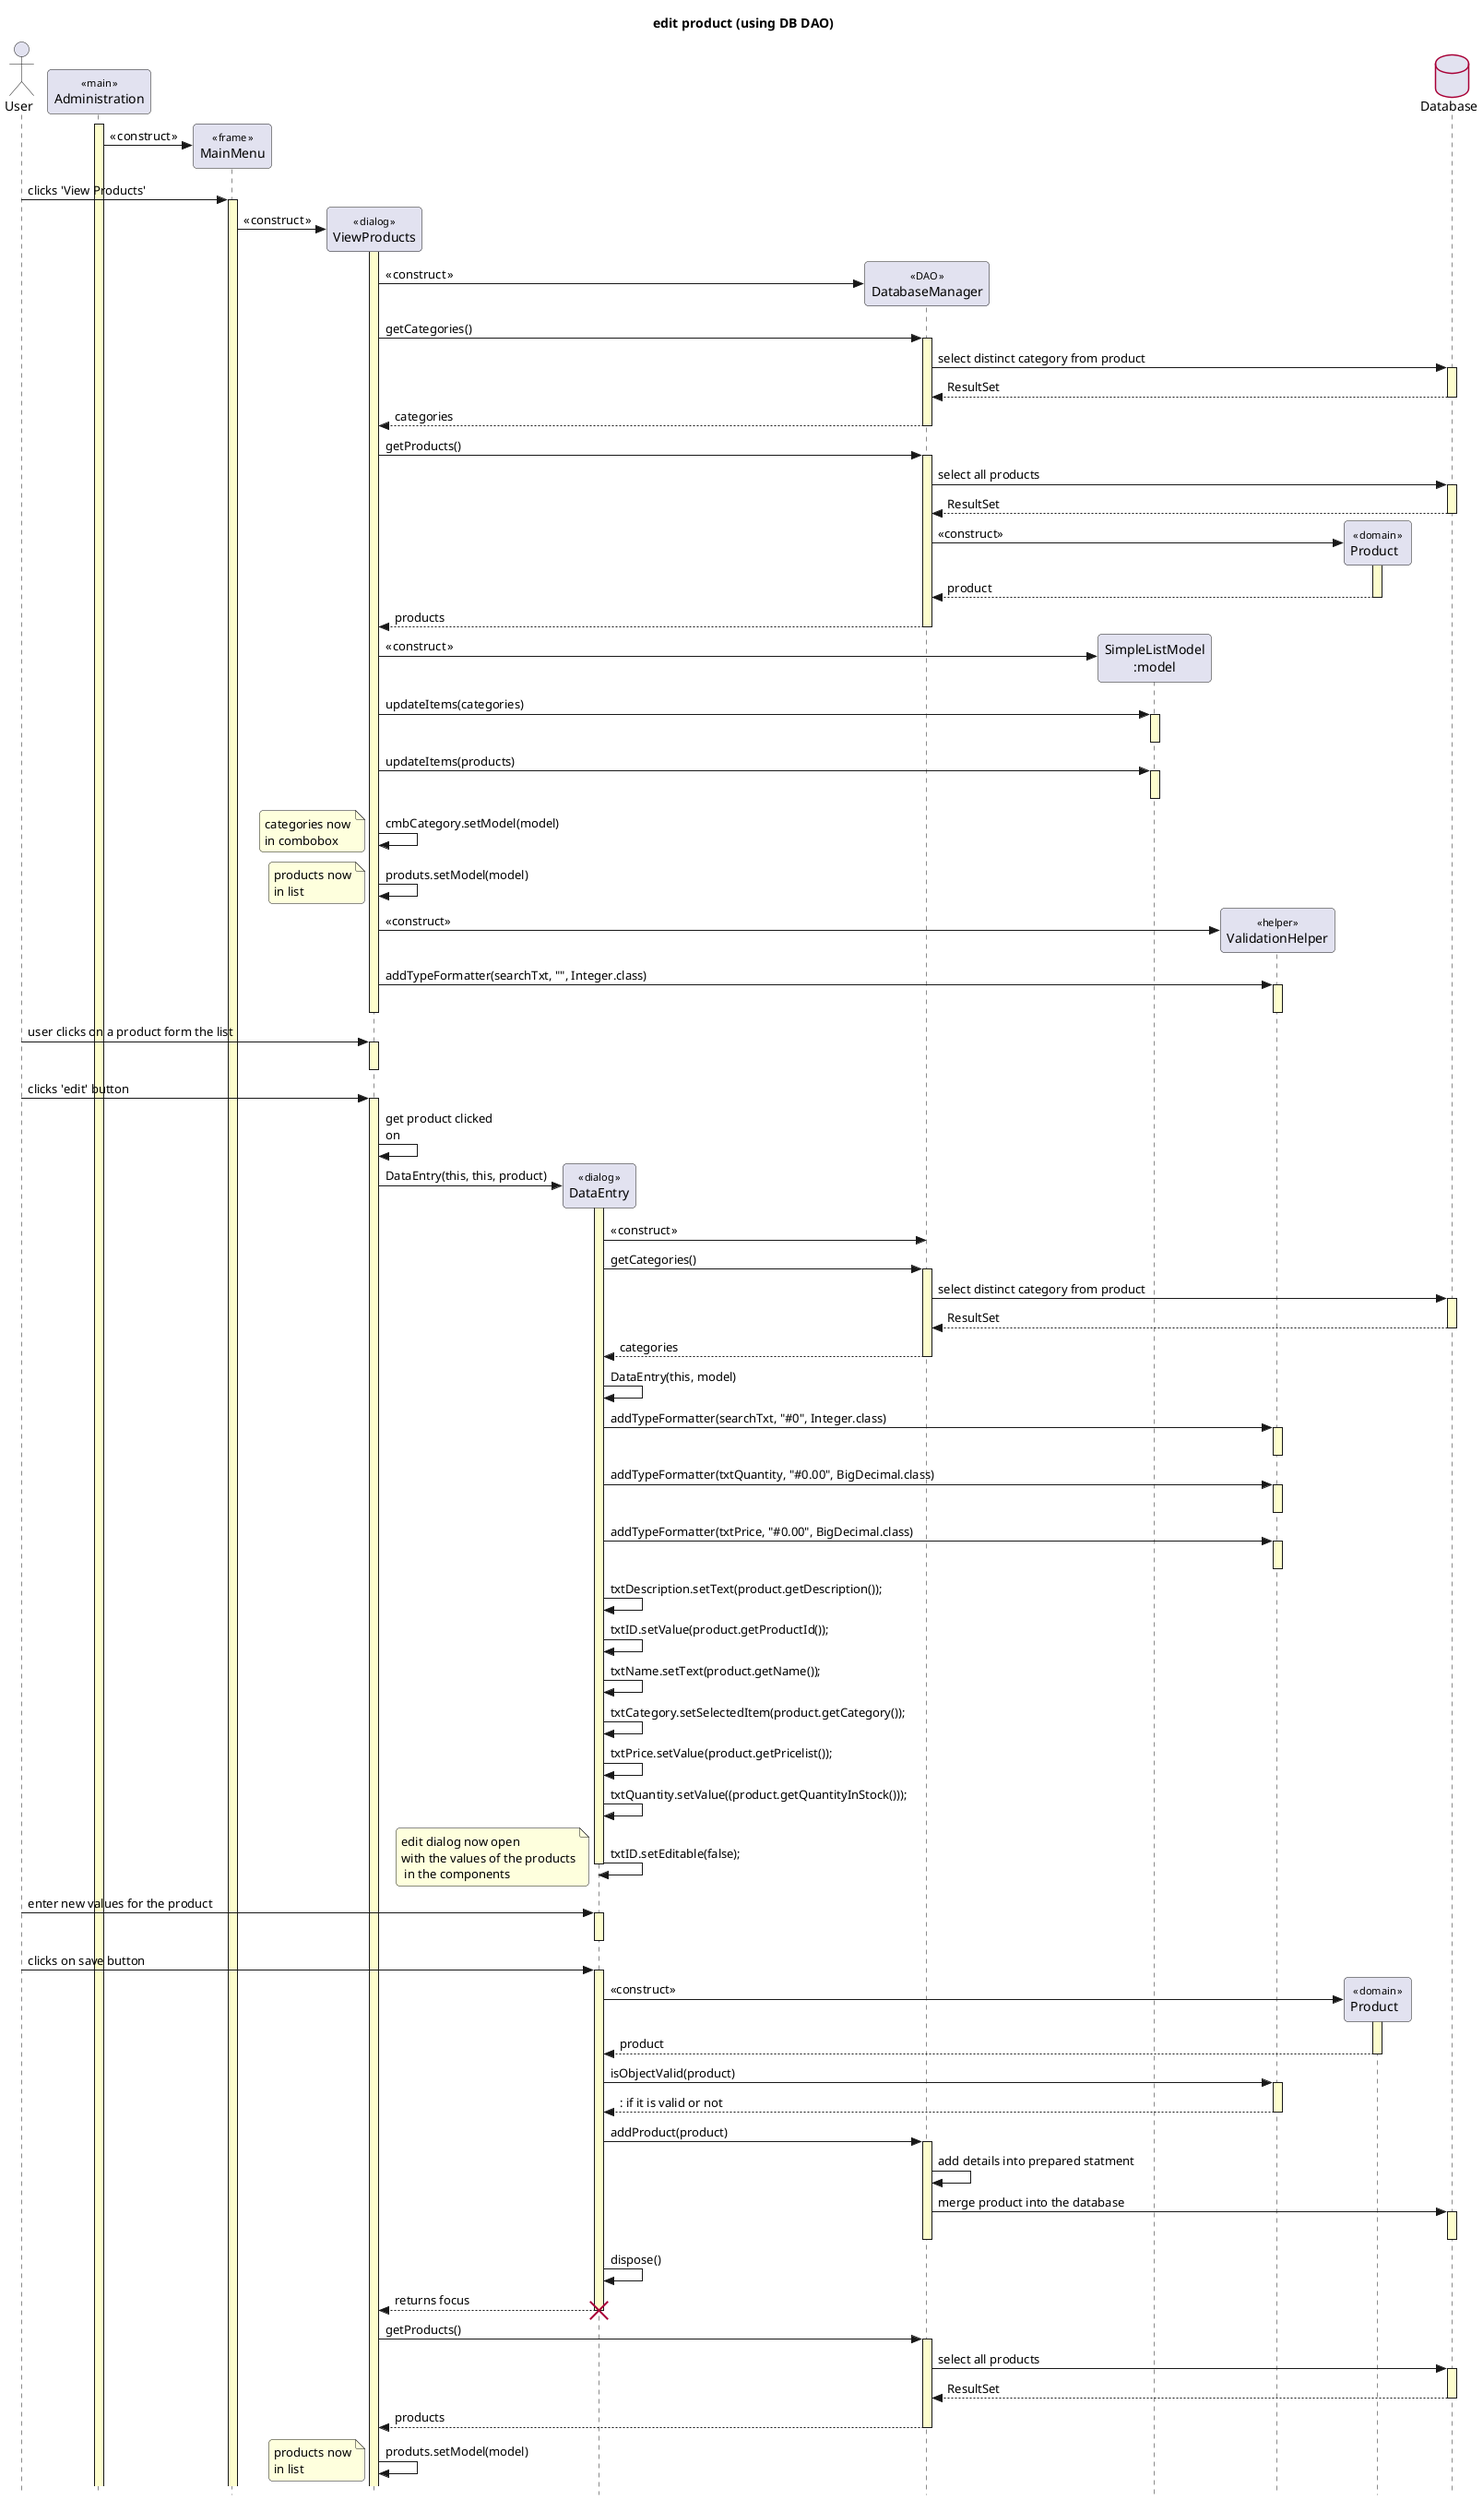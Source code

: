 @startuml

' style tweaks to make the diagram a little more readable
skinparam {
	Style strictuml
	RoundCorner 8

	Sequence {
		' make activations yellow too
		LifeLineBackgroundColor #FDFDCD

		' make stereotypes less ugly
		Stereotype {
			Font {
				Size 11
				Style plain
			}
		}
	}

	DatabaseBorderColor #A80036

}

title edit product (using DB DAO)

actor User as user
participant "Administration" as main << main >>
participant "MainMenu" as menu << frame >>
participant "ViewProducts" as dialog << dialog >>
participant "DataEntry" as dialog2 << dialog >>
participant "DatabaseManager" as dao << DAO >>
participant "SimpleListModel\n:model" as model
participant "ValidationHelper" as validation<<helper>>
participant "Product  " as product << domain >>
database "Database" as db

main++
create menu
main -> menu : « construct »

user -> menu : clicks 'View Products'
menu++

create dialog
menu -> dialog : « construct »
dialog++

create dao
dialog -> dao : « construct »

dialog -> dao++ : getCategories()
dao -> db++ : select distinct category from product
return ResultSet
return categories

dialog -> dao++ : getProducts()
dao -> db++ : select all products
return ResultSet
create product
dao -> product : <<construct>>
product++

return product
return products

create model
dialog -> model : « construct »

dialog -> model++ : updateItems(categories)
model--
dialog -> model++ : updateItems(products)
model--
dialog -> dialog : cmbCategory.setModel(model)
note left : categories now\nin combobox
dialog -> dialog : produts.setModel(model)
note left : products now\nin list


create validation
dialog -> validation : << construct >>
dialog -> validation++ : addTypeFormatter(searchTxt, "", Integer.class)
validation--

dialog--



user -> dialog++ : user clicks on a product form the list
dialog--

user -> dialog++ : clicks 'edit' button



dialog -> dialog : get product clicked\non

create dialog2
dialog ->dialog2 : DataEntry(this, this, product)
dialog2++
dialog2 -> dao : « construct »

dialog2 -> dao++ : getCategories()
dao -> db++ : select distinct category from product
return ResultSet
return categories
dialog2 -> dialog2 : DataEntry(this, model)
dialog2 -> validation++ : addTypeFormatter(searchTxt, "#0", Integer.class)
validation--
dialog2 -> validation++ : addTypeFormatter(txtQuantity, "#0.00", BigDecimal.class)
validation--
dialog2 -> validation++ : addTypeFormatter(txtPrice, "#0.00", BigDecimal.class)
validation--

dialog2 -> dialog2 :txtDescription.setText(product.getDescription());
dialog2 -> dialog2 :txtID.setValue(product.getProductId());
dialog2 -> dialog2 :txtName.setText(product.getName());
dialog2 -> dialog2 :txtCategory.setSelectedItem(product.getCategory());
dialog2 -> dialog2 :txtPrice.setValue(product.getPricelist());
dialog2 -> dialog2 :txtQuantity.setValue((product.getQuantityInStock()));
dialog2 -> dialog2 :txtID.setEditable(false);
note left : edit dialog now open\nwith the values of the products\n in the components
dialog2--
user ->dialog2++ : enter new values for the product
dialog2--
user -> dialog2++ : clicks on save button

create product
dialog2 ->product++ : <<construct>>
return product
dialog2 -> validation++ : isObjectValid(product)
return : if it is valid or not
dialog2 ->dao++ : addProduct(product)
dao ->dao : add details into prepared statment
dao ->db++ : merge product into the database
db--
dao--
dialog2 -> dialog2 : dispose()
dialog2 -->dialog : returns focus
destroy dialog2






dialog -> dao++ : getProducts()
dao -> db++ : select all products
return ResultSet
return products
dialog -> dialog : produts.setModel(model)
note left : products now\nin list


@enduml
